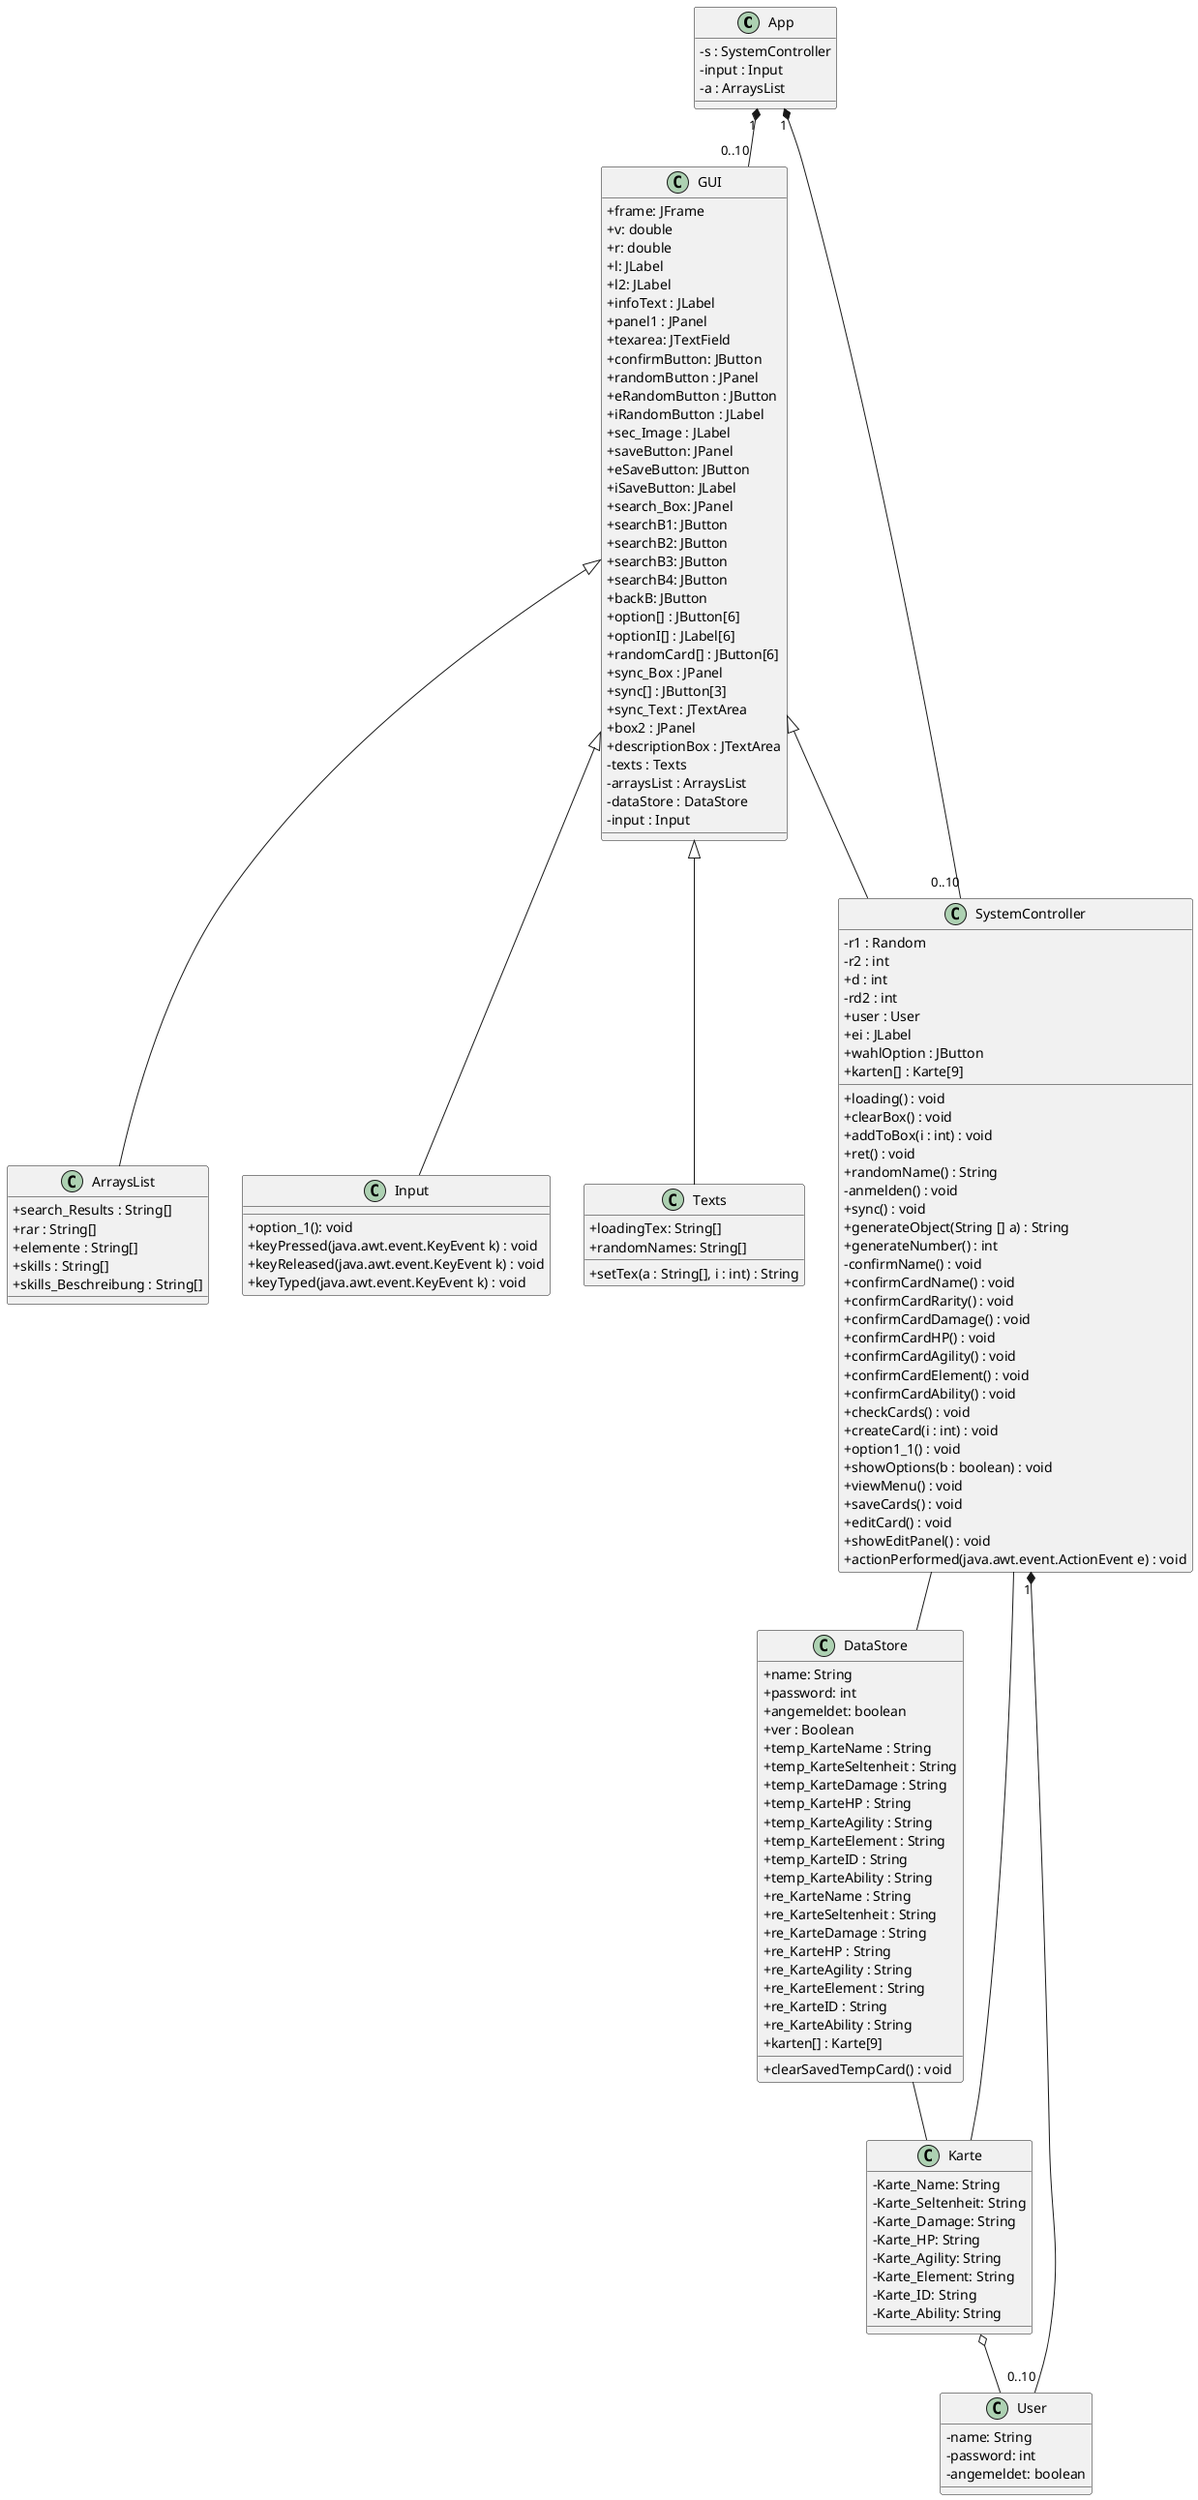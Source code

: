 @startuml
skinparam classAttributeIconSize 0

class App{
 -s : SystemController
 -input : Input
 -a : ArraysList
}



class ArraysList{
+search_Results : String[]
+rar : String[]
+elemente : String[]
+skills : String[]
+skills_Beschreibung : String[]

 }
 
 class DataStore{
 +name: String
 +password: int
 +angemeldet: boolean
 +ver : Boolean
 +temp_KarteName : String
 +temp_KarteSeltenheit : String
 +temp_KarteDamage : String
 +temp_KarteHP : String
 +temp_KarteAgility : String
 +temp_KarteElement : String
 +temp_KarteID : String
 +temp_KarteAbility : String    
 +re_KarteName : String
 +re_KarteSeltenheit : String
 +re_KarteDamage : String
 +re_KarteHP : String
 +re_KarteAgility : String
 +re_KarteElement : String
 +re_KarteID : String
 +re_KarteAbility : String
 +karten[] : Karte[9]
 +clearSavedTempCard() : void
}





class GUI{
 +frame: JFrame
 +v: double
 +r: double
 +l: JLabel
 +l2: JLabel
 +infoText : JLabel
 +panel1 : JPanel
 +texarea: JTextField
 +confirmButton: JButton
 +randomButton : JPanel
 +eRandomButton : JButton
 +iRandomButton : JLabel
 +sec_Image : JLabel
 +saveButton: JPanel
 +eSaveButton: JButton
 +iSaveButton: JLabel
 +search_Box: JPanel
 +searchB1: JButton
 +searchB2: JButton
 +searchB3: JButton
 +searchB4: JButton
 +backB: JButton
 +option[] : JButton[6]
 +optionI[] : JLabel[6]
 +randomCard[] : JButton[6]
 +sync_Box : JPanel
 +sync[] : JButton[3]
 +sync_Text : JTextArea
 +box2 : JPanel
 +descriptionBox : JTextArea
 -texts : Texts
 -arraysList : ArraysList
 -dataStore : DataStore
 -input : Input

}


class Input{
 +option_1(): void
 +keyPressed(java.awt.event.KeyEvent k) : void
 +keyReleased(java.awt.event.KeyEvent k) : void
 +keyTyped(java.awt.event.KeyEvent k) : void
}

class Karte{
 -Karte_Name: String
 -Karte_Seltenheit: String
 -Karte_Damage: String
 -Karte_HP: String
 -Karte_Agility: String
 -Karte_Element: String
 -Karte_ID: String
 -Karte_Ability: String

}

class SystemController{
-r1 : Random
-r2 : int
+d : int
-rd2 : int
+user : User
+ei : JLabel
+wahlOption : JButton
 +karten[] : Karte[9]
 +loading() : void
 +clearBox() : void
 +addToBox(i : int) : void
 +ret() : void
 +randomName() : String
 -anmelden() : void
 +sync() : void
 +generateObject(String [] a) : String
 +generateNumber() : int
 -confirmName() : void
 +confirmCardName() : void
 +confirmCardRarity() : void
 +confirmCardDamage() : void
 +confirmCardHP() : void
 +confirmCardAgility() : void
 +confirmCardElement() : void
 +confirmCardAbility() : void
 +checkCards() : void
 +createCard(i : int) : void
 +option1_1() : void
 +showOptions(b : boolean) : void
 +viewMenu() : void
 +saveCards() : void
 +editCard() : void
 +showEditPanel() : void
 +actionPerformed(java.awt.event.ActionEvent e) : void
}


class Texts{
+loadingTex: String[]
+randomNames: String[]
+setTex(a : String[], i : int) : String
}

class User{
 -name: String
 -password: int
 -angemeldet: boolean
}

GUI <|-- SystemController
SystemController -- DataStore
SystemController "1" *-- "0..10" User
GUI <|-- Input
App "1" *-- "0..10" SystemController
App "1" *-- "0..10" GUI
GUI <|-- Texts
GUI <|-- ArraysList
DataStore -- Karte
SystemController -- Karte
Karte o-- User
@enduml
